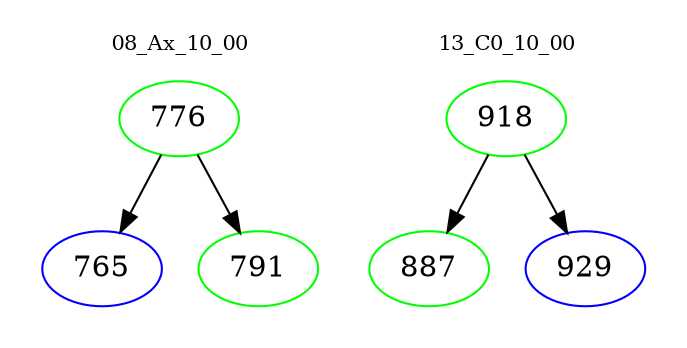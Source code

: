 digraph{
subgraph cluster_0 {
color = white
label = "08_Ax_10_00";
fontsize=10;
T0_776 [label="776", color="green"]
T0_776 -> T0_765 [color="black"]
T0_765 [label="765", color="blue"]
T0_776 -> T0_791 [color="black"]
T0_791 [label="791", color="green"]
}
subgraph cluster_1 {
color = white
label = "13_C0_10_00";
fontsize=10;
T1_918 [label="918", color="green"]
T1_918 -> T1_887 [color="black"]
T1_887 [label="887", color="green"]
T1_918 -> T1_929 [color="black"]
T1_929 [label="929", color="blue"]
}
}
